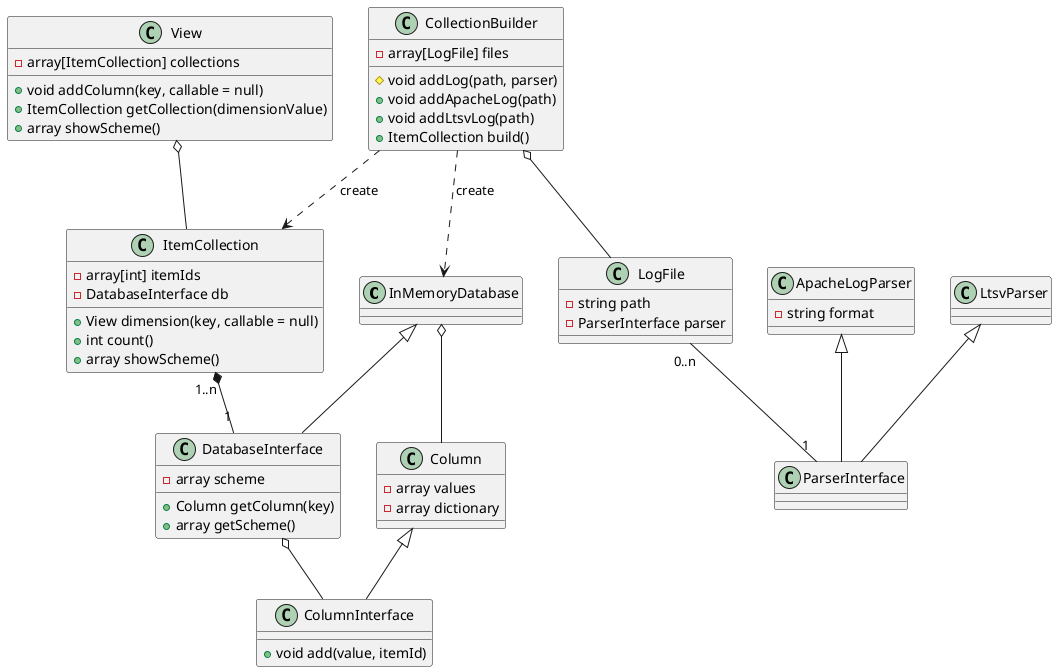@startuml
class InMemoryDatabase {
}

class DatabaseInterface {
  - array scheme
  + Column getColumn(key)
  + array getScheme()
}

class Column {
  - array values
  - array dictionary
}

class ColumnInterface {
  + void add(value, itemId)
}

class ItemCollection {
  - array[int] itemIds
  - DatabaseInterface db

  + View dimension(key, callable = null)
  + int count()
  + array showScheme()
}

class View {
  - array[ItemCollection] collections

  + void addColumn(key, callable = null)
  + ItemCollection getCollection(dimensionValue)
  + array showScheme()
}

class LogFile {
  - string path
  - ParserInterface parser
}

class ParserInterface {
}

class ApacheLogParser {
  - string format
}

class LtsvParser {
}

class CollectionBuilder {
  - array[LogFile] files

  # void addLog(path, parser)
  + void addApacheLog(path)
  + void addLtsvLog(path)
  + ItemCollection build()
}

InMemoryDatabase o-- Column
LogFile "0..n" -- "1" ParserInterface
View o-- ItemCollection
CollectionBuilder ..> ItemCollection : create
CollectionBuilder ..> InMemoryDatabase : create
CollectionBuilder o-- LogFile
ItemCollection "1..n" *-- "1" DatabaseInterface
ApacheLogParser <|-- ParserInterface
LtsvParser <|-- ParserInterface
InMemoryDatabase <|-- DatabaseInterface
Column <|-- ColumnInterface
DatabaseInterface o-- ColumnInterface
@enduml
